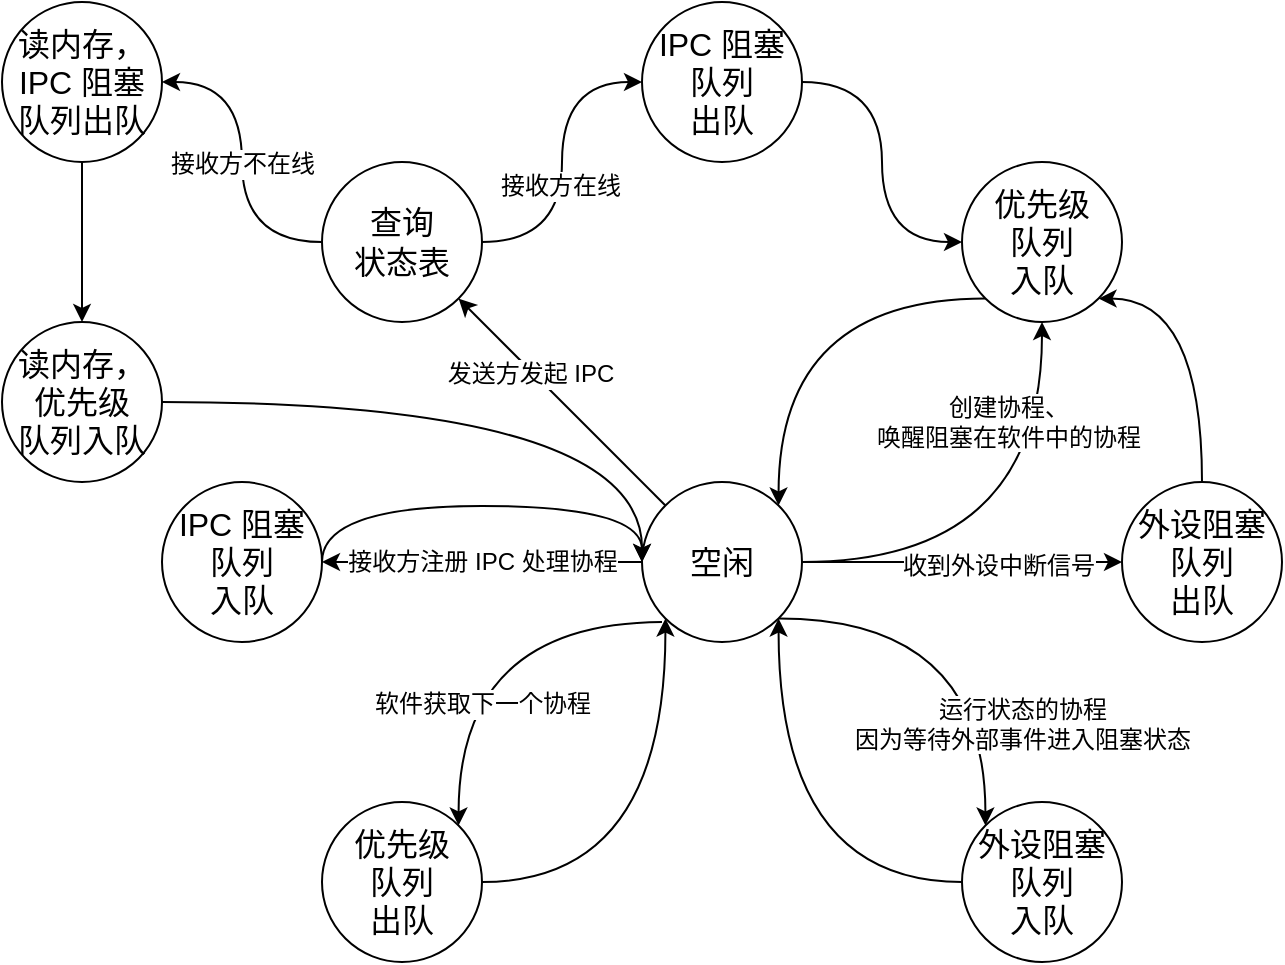 <mxfile>
    <diagram id="1L1HxfifY5eWjCj-B8qZ" name="第 1 页">
        <mxGraphModel dx="743" dy="1656" grid="1" gridSize="10" guides="1" tooltips="1" connect="1" arrows="1" fold="1" page="1" pageScale="1" pageWidth="827" pageHeight="1169" math="0" shadow="0">
            <root>
                <mxCell id="0"/>
                <mxCell id="1" parent="0"/>
                <mxCell id="20" value="" style="edgeStyle=orthogonalEdgeStyle;curved=1;html=1;fontSize=24;" parent="1" source="3" target="19" edge="1">
                    <mxGeometry relative="1" as="geometry"/>
                </mxCell>
                <mxCell id="61" value="创建协程、&lt;br&gt;唤醒阻塞在软件中的协程" style="edgeLabel;html=1;align=center;verticalAlign=middle;resizable=0;points=[];fontSize=12;" vertex="1" connectable="0" parent="20">
                    <mxGeometry x="0.381" y="17" relative="1" as="geometry">
                        <mxPoint y="-25" as="offset"/>
                    </mxGeometry>
                </mxCell>
                <mxCell id="22" value="" style="edgeStyle=orthogonalEdgeStyle;curved=1;html=1;fontSize=16;entryX=1;entryY=0;entryDx=0;entryDy=0;" parent="1" target="21" edge="1">
                    <mxGeometry relative="1" as="geometry">
                        <mxPoint x="370" y="190" as="sourcePoint"/>
                    </mxGeometry>
                </mxCell>
                <mxCell id="64" value="软件获取下一个协程" style="edgeLabel;html=1;align=center;verticalAlign=middle;resizable=0;points=[];fontSize=12;" vertex="1" connectable="0" parent="22">
                    <mxGeometry x="-0.282" y="20" relative="1" as="geometry">
                        <mxPoint x="-17" y="20" as="offset"/>
                    </mxGeometry>
                </mxCell>
                <mxCell id="26" style="html=1;exitX=1;exitY=1;exitDx=0;exitDy=0;entryX=0;entryY=0;entryDx=0;entryDy=0;fontSize=16;edgeStyle=orthogonalEdgeStyle;curved=1;" parent="1" source="3" target="23" edge="1">
                    <mxGeometry relative="1" as="geometry"/>
                </mxCell>
                <mxCell id="63" value="运行状态的协程&lt;br&gt;因为等待外部事件进入阻塞状态" style="edgeLabel;html=1;align=center;verticalAlign=middle;resizable=0;points=[];fontSize=12;" vertex="1" connectable="0" parent="26">
                    <mxGeometry x="0.339" y="-15" relative="1" as="geometry">
                        <mxPoint x="33" y="17" as="offset"/>
                    </mxGeometry>
                </mxCell>
                <mxCell id="37" style="edgeStyle=orthogonalEdgeStyle;curved=1;html=1;exitX=1;exitY=0.5;exitDx=0;exitDy=0;entryX=0;entryY=0.5;entryDx=0;entryDy=0;fontSize=16;" parent="1" source="3" target="28" edge="1">
                    <mxGeometry relative="1" as="geometry"/>
                </mxCell>
                <mxCell id="62" value="收到外设中断信号" style="edgeLabel;html=1;align=center;verticalAlign=middle;resizable=0;points=[];fontSize=12;" vertex="1" connectable="0" parent="37">
                    <mxGeometry x="0.221" y="-2" relative="1" as="geometry">
                        <mxPoint as="offset"/>
                    </mxGeometry>
                </mxCell>
                <mxCell id="47" style="edgeStyle=orthogonalEdgeStyle;curved=1;html=1;exitX=0;exitY=0.5;exitDx=0;exitDy=0;entryX=1;entryY=0.5;entryDx=0;entryDy=0;fontSize=16;" parent="1" source="3" target="35" edge="1">
                    <mxGeometry relative="1" as="geometry"/>
                </mxCell>
                <mxCell id="65" value="接收方注册 IPC 处理协程" style="edgeLabel;html=1;align=center;verticalAlign=middle;resizable=0;points=[];fontSize=12;" vertex="1" connectable="0" parent="47">
                    <mxGeometry x="0.331" y="1" relative="1" as="geometry">
                        <mxPoint x="26" y="-1" as="offset"/>
                    </mxGeometry>
                </mxCell>
                <mxCell id="50" style="html=1;exitX=0;exitY=0;exitDx=0;exitDy=0;entryX=1;entryY=1;entryDx=0;entryDy=0;fontSize=16;" parent="1" source="3" target="49" edge="1">
                    <mxGeometry relative="1" as="geometry"/>
                </mxCell>
                <mxCell id="66" value="发送方发起 IPC" style="edgeLabel;html=1;align=center;verticalAlign=middle;resizable=0;points=[];fontSize=12;" vertex="1" connectable="0" parent="50">
                    <mxGeometry x="0.29" y="1" relative="1" as="geometry">
                        <mxPoint as="offset"/>
                    </mxGeometry>
                </mxCell>
                <mxCell id="3" value="&lt;font style=&quot;font-size: 16px;&quot;&gt;空闲&lt;/font&gt;" style="ellipse;whiteSpace=wrap;html=1;aspect=fixed;" parent="1" vertex="1">
                    <mxGeometry x="360" y="120" width="80" height="80" as="geometry"/>
                </mxCell>
                <mxCell id="18" style="edgeStyle=orthogonalEdgeStyle;curved=1;html=1;exitX=1;exitY=0.5;exitDx=0;exitDy=0;entryX=0;entryY=1;entryDx=0;entryDy=0;fontSize=24;" parent="1" source="21" target="3" edge="1">
                    <mxGeometry relative="1" as="geometry">
                        <mxPoint x="310" y="290.0" as="sourcePoint"/>
                        <Array as="points">
                            <mxPoint x="372" y="320"/>
                        </Array>
                    </mxGeometry>
                </mxCell>
                <mxCell id="31" style="edgeStyle=orthogonalEdgeStyle;curved=1;html=1;exitX=0;exitY=1;exitDx=0;exitDy=0;entryX=1;entryY=0;entryDx=0;entryDy=0;fontSize=16;" parent="1" source="19" target="3" edge="1">
                    <mxGeometry relative="1" as="geometry"/>
                </mxCell>
                <mxCell id="19" value="&lt;font style=&quot;font-size: 16px;&quot;&gt;优先级&lt;br&gt;队列&lt;br&gt;入队&lt;/font&gt;" style="ellipse;whiteSpace=wrap;html=1;aspect=fixed;" parent="1" vertex="1">
                    <mxGeometry x="520" y="-40" width="80" height="80" as="geometry"/>
                </mxCell>
                <mxCell id="21" value="&lt;font style=&quot;font-size: 16px;&quot;&gt;优先级&lt;br&gt;队列&lt;br&gt;出队&lt;br&gt;&lt;/font&gt;" style="ellipse;whiteSpace=wrap;html=1;aspect=fixed;" parent="1" vertex="1">
                    <mxGeometry x="200" y="280" width="80" height="80" as="geometry"/>
                </mxCell>
                <mxCell id="27" style="edgeStyle=orthogonalEdgeStyle;html=1;exitX=0;exitY=0.5;exitDx=0;exitDy=0;entryX=1;entryY=1;entryDx=0;entryDy=0;fontSize=16;curved=1;" parent="1" source="23" target="3" edge="1">
                    <mxGeometry relative="1" as="geometry"/>
                </mxCell>
                <mxCell id="23" value="&lt;font style=&quot;font-size: 16px;&quot;&gt;外设阻塞队列&lt;br&gt;入队&lt;br&gt;&lt;/font&gt;" style="ellipse;whiteSpace=wrap;html=1;aspect=fixed;" parent="1" vertex="1">
                    <mxGeometry x="520" y="280" width="80" height="80" as="geometry"/>
                </mxCell>
                <mxCell id="38" style="edgeStyle=orthogonalEdgeStyle;curved=1;html=1;exitX=0.5;exitY=0;exitDx=0;exitDy=0;entryX=1;entryY=1;entryDx=0;entryDy=0;fontSize=16;" parent="1" source="28" target="19" edge="1">
                    <mxGeometry relative="1" as="geometry">
                        <Array as="points">
                            <mxPoint x="640" y="28"/>
                        </Array>
                    </mxGeometry>
                </mxCell>
                <mxCell id="28" value="&lt;font style=&quot;font-size: 16px;&quot;&gt;外设阻塞队列&lt;br&gt;出队&lt;br&gt;&lt;/font&gt;" style="ellipse;whiteSpace=wrap;html=1;aspect=fixed;" parent="1" vertex="1">
                    <mxGeometry x="600" y="120" width="80" height="80" as="geometry"/>
                </mxCell>
                <mxCell id="48" style="edgeStyle=orthogonalEdgeStyle;curved=1;html=1;exitX=1;exitY=0.5;exitDx=0;exitDy=0;entryX=0;entryY=0.5;entryDx=0;entryDy=0;fontSize=16;" parent="1" source="35" target="3" edge="1">
                    <mxGeometry relative="1" as="geometry">
                        <Array as="points">
                            <mxPoint x="200" y="132"/>
                            <mxPoint x="360" y="132"/>
                        </Array>
                    </mxGeometry>
                </mxCell>
                <mxCell id="35" value="&lt;font style=&quot;font-size: 16px;&quot;&gt;IPC 阻塞队列&lt;br&gt;入队&lt;br&gt;&lt;/font&gt;" style="ellipse;whiteSpace=wrap;html=1;aspect=fixed;" parent="1" vertex="1">
                    <mxGeometry x="120" y="120" width="80" height="80" as="geometry"/>
                </mxCell>
                <mxCell id="52" style="edgeStyle=orthogonalEdgeStyle;html=1;exitX=1;exitY=0.5;exitDx=0;exitDy=0;entryX=0;entryY=0.5;entryDx=0;entryDy=0;fontSize=16;curved=1;" parent="1" source="41" target="19" edge="1">
                    <mxGeometry relative="1" as="geometry"/>
                </mxCell>
                <mxCell id="41" value="&lt;font style=&quot;font-size: 16px;&quot;&gt;IPC 阻塞队列&lt;br&gt;出队&lt;br&gt;&lt;/font&gt;" style="ellipse;whiteSpace=wrap;html=1;aspect=fixed;" parent="1" vertex="1">
                    <mxGeometry x="360" y="-120" width="80" height="80" as="geometry"/>
                </mxCell>
                <mxCell id="53" style="edgeStyle=orthogonalEdgeStyle;curved=1;html=1;exitX=1;exitY=0.5;exitDx=0;exitDy=0;entryX=0;entryY=0.5;entryDx=0;entryDy=0;fontSize=16;" parent="1" source="49" target="41" edge="1">
                    <mxGeometry relative="1" as="geometry"/>
                </mxCell>
                <mxCell id="67" value="接收方在线" style="edgeLabel;html=1;align=center;verticalAlign=middle;resizable=0;points=[];fontSize=12;" vertex="1" connectable="0" parent="53">
                    <mxGeometry x="-0.144" y="1" relative="1" as="geometry">
                        <mxPoint as="offset"/>
                    </mxGeometry>
                </mxCell>
                <mxCell id="55" style="edgeStyle=orthogonalEdgeStyle;curved=1;html=1;exitX=0;exitY=0.5;exitDx=0;exitDy=0;entryX=1;entryY=0.5;entryDx=0;entryDy=0;fontSize=16;" parent="1" source="49" target="54" edge="1">
                    <mxGeometry relative="1" as="geometry"/>
                </mxCell>
                <mxCell id="68" value="接收方不在线" style="edgeLabel;html=1;align=center;verticalAlign=middle;resizable=0;points=[];fontSize=12;" vertex="1" connectable="0" parent="55">
                    <mxGeometry x="0.234" y="2" relative="1" as="geometry">
                        <mxPoint x="2" y="19" as="offset"/>
                    </mxGeometry>
                </mxCell>
                <mxCell id="49" value="&lt;font style=&quot;font-size: 16px;&quot;&gt;查询&lt;br&gt;状态表&lt;/font&gt;" style="ellipse;whiteSpace=wrap;html=1;aspect=fixed;" parent="1" vertex="1">
                    <mxGeometry x="200" y="-40" width="80" height="80" as="geometry"/>
                </mxCell>
                <mxCell id="58" style="edgeStyle=orthogonalEdgeStyle;curved=1;html=1;exitX=0.5;exitY=1;exitDx=0;exitDy=0;entryX=0.5;entryY=0;entryDx=0;entryDy=0;fontSize=16;" parent="1" source="54" target="56" edge="1">
                    <mxGeometry relative="1" as="geometry"/>
                </mxCell>
                <mxCell id="54" value="&lt;span style=&quot;font-size: 16px;&quot;&gt;读内存，&lt;br&gt;IPC 阻塞队列出队&lt;br&gt;&lt;/span&gt;" style="ellipse;whiteSpace=wrap;html=1;aspect=fixed;" parent="1" vertex="1">
                    <mxGeometry x="40" y="-120" width="80" height="80" as="geometry"/>
                </mxCell>
                <mxCell id="60" style="edgeStyle=orthogonalEdgeStyle;curved=1;html=1;exitX=1;exitY=0.5;exitDx=0;exitDy=0;fontSize=16;" parent="1" source="56" edge="1">
                    <mxGeometry relative="1" as="geometry">
                        <mxPoint x="360.0" y="160.0" as="targetPoint"/>
                    </mxGeometry>
                </mxCell>
                <mxCell id="56" value="&lt;span style=&quot;font-size: 16px;&quot;&gt;读内存，&lt;br&gt;优先级&lt;br&gt;队列入队&lt;br&gt;&lt;/span&gt;" style="ellipse;whiteSpace=wrap;html=1;aspect=fixed;" parent="1" vertex="1">
                    <mxGeometry x="40" y="40" width="80" height="80" as="geometry"/>
                </mxCell>
            </root>
        </mxGraphModel>
    </diagram>
</mxfile>